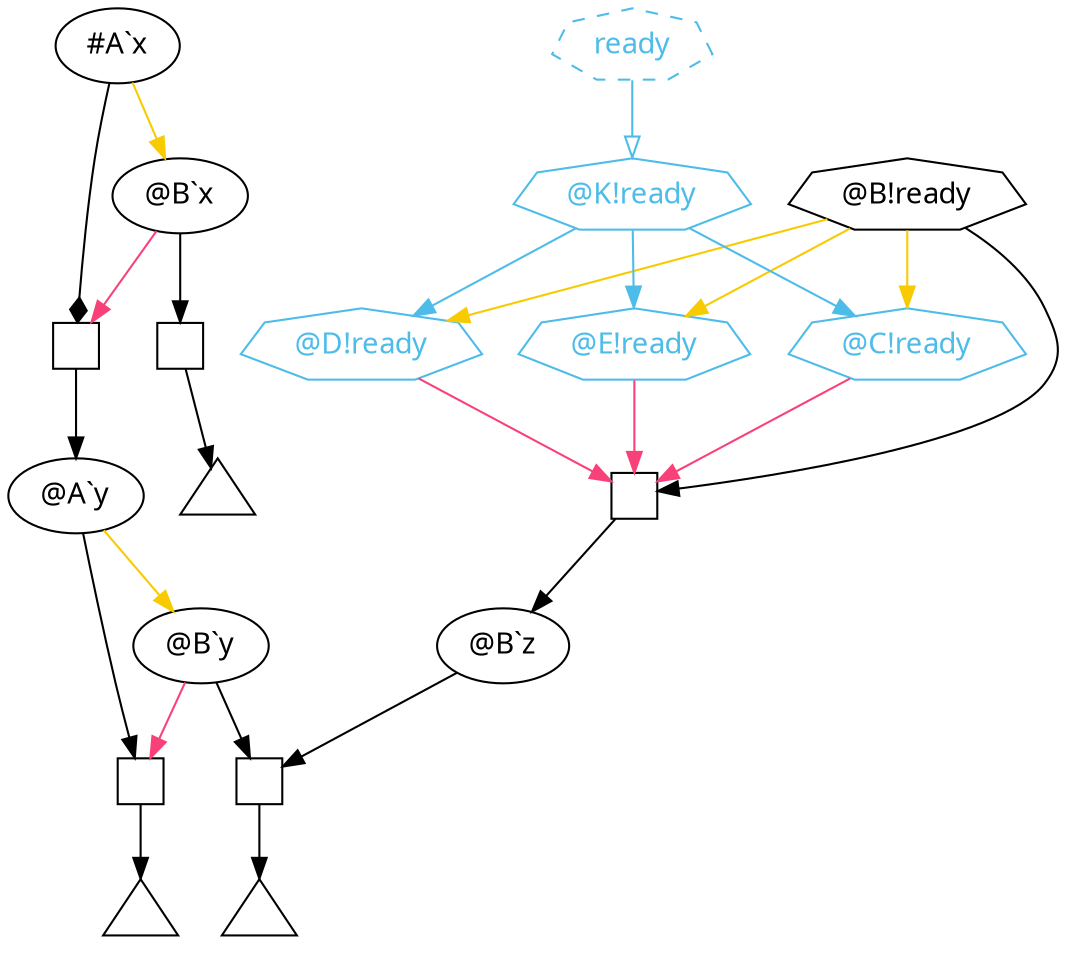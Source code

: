 digraph bender {
  node [fontname="Avenir Next"];
  edge [fontname="Avenir Next"];

  ax [label="#A`x"];
  aay [label="@A`y"];
  ax -> w0 [arrowhead=diamond];
  w0 -> aay;
  aay -> w1;
  w1 -> t0;

  bbx [label="@B`x"];
  ax -> bbx [color="#f8ca00"];
  bbx -> w2;
  bbx -> w0 [color="#f94179"];
  w2 -> t1;

  bby [label="@B`y"];
  aay -> bby [color="#f8ca00"];
  bby -> w3;
  bby -> w1 [color="#f94179"];
  w3 -> t2;

  bbz [label="@B`z"];
  bbz -> w3;

  bbr [label="@B!ready", shape=septagon];
  bbr -> w4;
  w4 -> bbz;

  ccr [label="@C!ready", shape=septagon, color="#4dbce9", fontcolor="#4dbce9"];
  ddr [label="@D!ready", shape=septagon, color="#4dbce9", fontcolor="#4dbce9"];
  eer [label="@E!ready", shape=septagon, color="#4dbce9", fontcolor="#4dbce9"];
  kkr [label="@K!ready", shape=septagon, color="#4dbce9", fontcolor="#4dbce9"];
  kkr -> ccr [color="#4dbce9"];
  kkr -> ddr [color="#4dbce9"];
  kkr -> eer [color="#4dbce9"];
  bbr -> ccr [color="#f8ca00"];
  bbr -> ddr [color="#f8ca00"];
  bbr -> eer [color="#f8ca00"];
  ccr -> w4 [color="#f94179"];
  ddr -> w4 [color="#f94179"];
  eer -> w4 [color="#f94179"];

  w0 [label="", shape=square, fixedsize=true, width=0.3];
  w1 [label="", shape=square, fixedsize=true, width=0.3];
  w2 [label="", shape=square, fixedsize=true, width=0.3];
  w3 [label="", shape=square, fixedsize=true, width=0.3];
  w4 [label="", shape=square, fixedsize=true, width=0.3];
  t0 [label="", shape=triangle, fixedsize=true, width=0.5];
  t1 [label="", shape=triangle, fixedsize=true, width=0.5];
  t2 [label="", shape=triangle, fixedsize=true, width=0.5];

  ready [shape=septagon, color="#4dbce9", fontcolor="#4dbce9", style=dashed];
  ready -> kkr [color="#4dbce9", arrowhead=empty];

}
